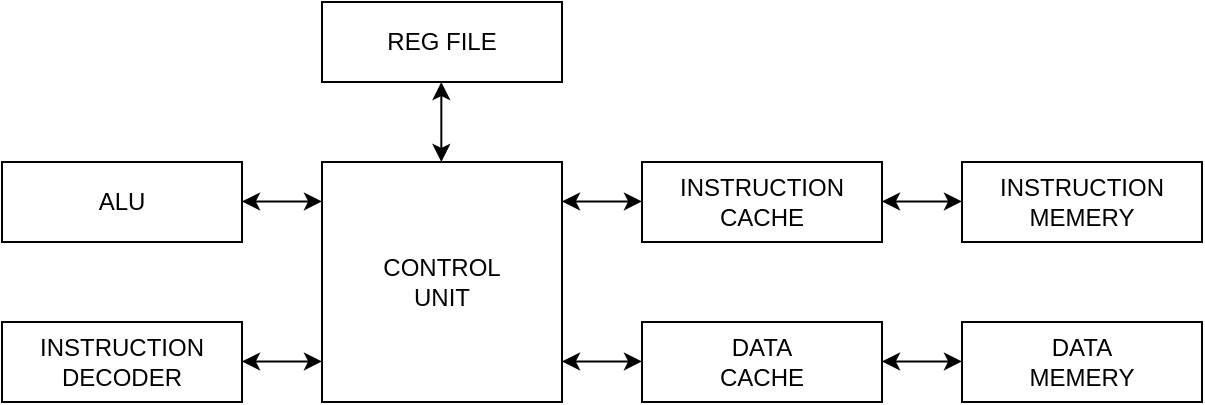 <mxfile version="26.0.16">
  <diagram id="hFMwA7FJj2Cr2CHwdZVw" name="Page-1">
    <mxGraphModel dx="956" dy="545" grid="1" gridSize="10" guides="1" tooltips="1" connect="1" arrows="1" fold="1" page="1" pageScale="1" pageWidth="1100" pageHeight="850" math="0" shadow="0">
      <root>
        <mxCell id="0" />
        <mxCell id="1" parent="0" />
        <mxCell id="OWjN_kmHcLw0NpQtjim9-1" value="CONTROL&lt;div&gt;UNIT&lt;/div&gt;" style="rounded=0;whiteSpace=wrap;html=1;" vertex="1" parent="1">
          <mxGeometry x="480" y="200" width="120" height="120" as="geometry" />
        </mxCell>
        <mxCell id="OWjN_kmHcLw0NpQtjim9-2" value="ALU" style="rounded=0;whiteSpace=wrap;html=1;" vertex="1" parent="1">
          <mxGeometry x="320" y="200" width="120" height="40" as="geometry" />
        </mxCell>
        <mxCell id="OWjN_kmHcLw0NpQtjim9-3" value="INSTRUCTION&lt;div&gt;CACHE&lt;/div&gt;" style="rounded=0;whiteSpace=wrap;html=1;" vertex="1" parent="1">
          <mxGeometry x="640" y="200" width="120" height="40" as="geometry" />
        </mxCell>
        <mxCell id="OWjN_kmHcLw0NpQtjim9-5" value="DATA&lt;div&gt;CACHE&lt;/div&gt;" style="rounded=0;whiteSpace=wrap;html=1;" vertex="1" parent="1">
          <mxGeometry x="640" y="280" width="120" height="40" as="geometry" />
        </mxCell>
        <mxCell id="OWjN_kmHcLw0NpQtjim9-6" value="INSTRUCTION&lt;div&gt;MEMERY&lt;/div&gt;" style="rounded=0;whiteSpace=wrap;html=1;" vertex="1" parent="1">
          <mxGeometry x="800" y="200" width="120" height="40" as="geometry" />
        </mxCell>
        <mxCell id="OWjN_kmHcLw0NpQtjim9-7" value="DATA&lt;div&gt;MEMERY&lt;/div&gt;" style="rounded=0;whiteSpace=wrap;html=1;" vertex="1" parent="1">
          <mxGeometry x="800" y="280" width="120" height="40" as="geometry" />
        </mxCell>
        <mxCell id="OWjN_kmHcLw0NpQtjim9-8" value="INSTRUCTION&lt;div&gt;DECODER&lt;/div&gt;" style="rounded=0;whiteSpace=wrap;html=1;" vertex="1" parent="1">
          <mxGeometry x="320" y="280" width="120" height="40" as="geometry" />
        </mxCell>
        <mxCell id="OWjN_kmHcLw0NpQtjim9-11" value="" style="endArrow=classic;startArrow=classic;html=1;rounded=0;" edge="1" parent="1">
          <mxGeometry width="50" height="50" relative="1" as="geometry">
            <mxPoint x="440" y="219.71" as="sourcePoint" />
            <mxPoint x="480" y="219.71" as="targetPoint" />
          </mxGeometry>
        </mxCell>
        <mxCell id="OWjN_kmHcLw0NpQtjim9-12" value="" style="endArrow=classic;startArrow=classic;html=1;rounded=0;" edge="1" parent="1">
          <mxGeometry width="50" height="50" relative="1" as="geometry">
            <mxPoint x="440" y="299.71" as="sourcePoint" />
            <mxPoint x="480" y="299.71" as="targetPoint" />
          </mxGeometry>
        </mxCell>
        <mxCell id="OWjN_kmHcLw0NpQtjim9-13" value="" style="endArrow=classic;startArrow=classic;html=1;rounded=0;" edge="1" parent="1">
          <mxGeometry width="50" height="50" relative="1" as="geometry">
            <mxPoint x="600" y="219.71" as="sourcePoint" />
            <mxPoint x="640" y="219.71" as="targetPoint" />
          </mxGeometry>
        </mxCell>
        <mxCell id="OWjN_kmHcLw0NpQtjim9-14" value="" style="endArrow=classic;startArrow=classic;html=1;rounded=0;" edge="1" parent="1">
          <mxGeometry width="50" height="50" relative="1" as="geometry">
            <mxPoint x="600" y="299.71" as="sourcePoint" />
            <mxPoint x="640" y="299.71" as="targetPoint" />
          </mxGeometry>
        </mxCell>
        <mxCell id="OWjN_kmHcLw0NpQtjim9-15" value="" style="endArrow=classic;startArrow=classic;html=1;rounded=0;" edge="1" parent="1">
          <mxGeometry width="50" height="50" relative="1" as="geometry">
            <mxPoint x="760" y="299.71" as="sourcePoint" />
            <mxPoint x="800" y="299.71" as="targetPoint" />
          </mxGeometry>
        </mxCell>
        <mxCell id="OWjN_kmHcLw0NpQtjim9-16" value="" style="endArrow=classic;startArrow=classic;html=1;rounded=0;" edge="1" parent="1">
          <mxGeometry width="50" height="50" relative="1" as="geometry">
            <mxPoint x="760" y="219.71" as="sourcePoint" />
            <mxPoint x="800" y="219.71" as="targetPoint" />
          </mxGeometry>
        </mxCell>
        <mxCell id="OWjN_kmHcLw0NpQtjim9-17" value="REG FILE" style="rounded=0;whiteSpace=wrap;html=1;" vertex="1" parent="1">
          <mxGeometry x="480" y="120" width="120" height="40" as="geometry" />
        </mxCell>
        <mxCell id="OWjN_kmHcLw0NpQtjim9-18" value="" style="endArrow=classic;startArrow=classic;html=1;rounded=0;" edge="1" parent="1">
          <mxGeometry width="50" height="50" relative="1" as="geometry">
            <mxPoint x="539.67" y="200" as="sourcePoint" />
            <mxPoint x="539.67" y="160" as="targetPoint" />
          </mxGeometry>
        </mxCell>
      </root>
    </mxGraphModel>
  </diagram>
</mxfile>
